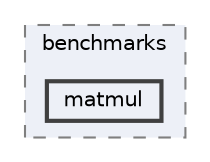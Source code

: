 digraph "/home/runner/work/machine-learning-compilers/machine-learning-compilers/include/mlc/benchmarks/matmul"
{
 // LATEX_PDF_SIZE
  bgcolor="transparent";
  edge [fontname=Helvetica,fontsize=10,labelfontname=Helvetica,labelfontsize=10];
  node [fontname=Helvetica,fontsize=10,shape=box,height=0.2,width=0.4];
  compound=true
  subgraph clusterdir_6a1d7a28aa3ffb315ad11a9bb469ae42 {
    graph [ bgcolor="#edf0f7", pencolor="grey50", label="benchmarks", fontname=Helvetica,fontsize=10 style="filled,dashed", URL="dir_6a1d7a28aa3ffb315ad11a9bb469ae42.html",tooltip=""]
  dir_9f97647e65786d6c4104cdf06e1e55b4 [label="matmul", fillcolor="#edf0f7", color="grey25", style="filled,bold", URL="dir_9f97647e65786d6c4104cdf06e1e55b4.html",tooltip=""];
  }
}
